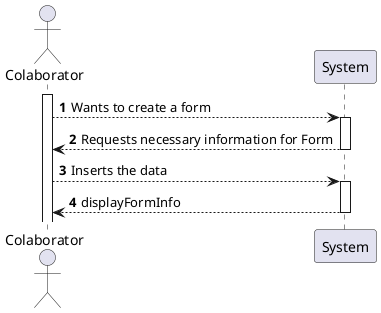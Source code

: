 @startuml
autonumber

actor "Colaborator" as C
participant "System" as UI

activate C
C --> UI : Wants to create a form
activate UI
    UI --> C : Requests necessary information for Form
deactivate UI
C --> UI : Inserts the data
activate UI
UI --> C : displayFormInfo
deactivate UI

@enduml